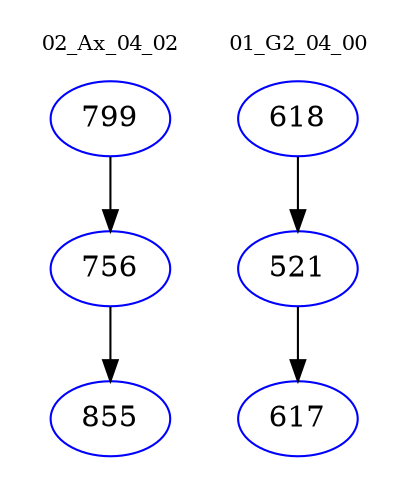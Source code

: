 digraph{
subgraph cluster_0 {
color = white
label = "02_Ax_04_02";
fontsize=10;
T0_799 [label="799", color="blue"]
T0_799 -> T0_756 [color="black"]
T0_756 [label="756", color="blue"]
T0_756 -> T0_855 [color="black"]
T0_855 [label="855", color="blue"]
}
subgraph cluster_1 {
color = white
label = "01_G2_04_00";
fontsize=10;
T1_618 [label="618", color="blue"]
T1_618 -> T1_521 [color="black"]
T1_521 [label="521", color="blue"]
T1_521 -> T1_617 [color="black"]
T1_617 [label="617", color="blue"]
}
}
